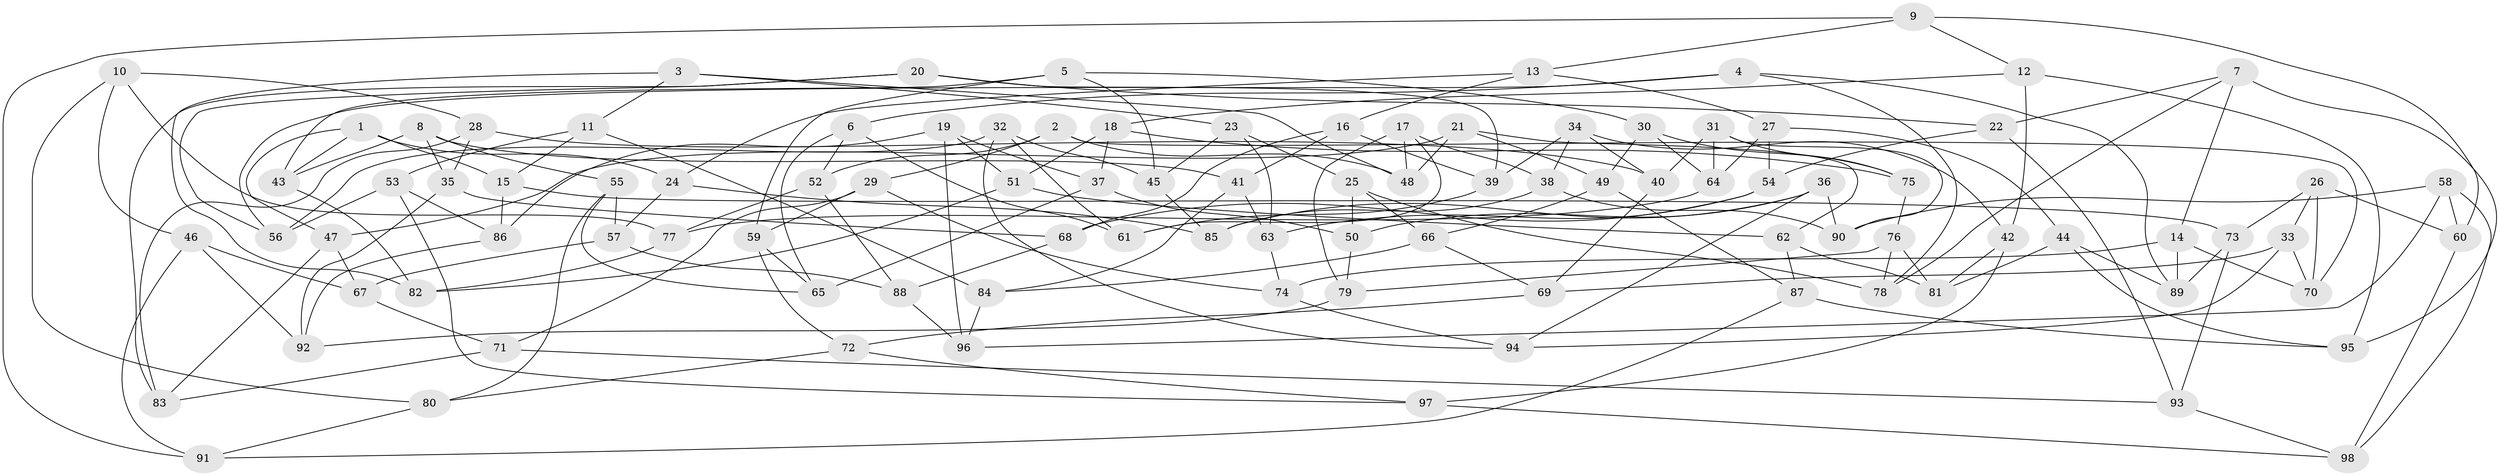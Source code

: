 // coarse degree distribution, {6: 0.5573770491803278, 4: 0.3770491803278688, 5: 0.04918032786885246, 3: 0.01639344262295082}
// Generated by graph-tools (version 1.1) at 2025/52/02/27/25 19:52:31]
// undirected, 98 vertices, 196 edges
graph export_dot {
graph [start="1"]
  node [color=gray90,style=filled];
  1;
  2;
  3;
  4;
  5;
  6;
  7;
  8;
  9;
  10;
  11;
  12;
  13;
  14;
  15;
  16;
  17;
  18;
  19;
  20;
  21;
  22;
  23;
  24;
  25;
  26;
  27;
  28;
  29;
  30;
  31;
  32;
  33;
  34;
  35;
  36;
  37;
  38;
  39;
  40;
  41;
  42;
  43;
  44;
  45;
  46;
  47;
  48;
  49;
  50;
  51;
  52;
  53;
  54;
  55;
  56;
  57;
  58;
  59;
  60;
  61;
  62;
  63;
  64;
  65;
  66;
  67;
  68;
  69;
  70;
  71;
  72;
  73;
  74;
  75;
  76;
  77;
  78;
  79;
  80;
  81;
  82;
  83;
  84;
  85;
  86;
  87;
  88;
  89;
  90;
  91;
  92;
  93;
  94;
  95;
  96;
  97;
  98;
  1 -- 43;
  1 -- 47;
  1 -- 15;
  1 -- 24;
  2 -- 29;
  2 -- 52;
  2 -- 70;
  2 -- 48;
  3 -- 11;
  3 -- 48;
  3 -- 82;
  3 -- 23;
  4 -- 78;
  4 -- 56;
  4 -- 89;
  4 -- 6;
  5 -- 45;
  5 -- 43;
  5 -- 59;
  5 -- 30;
  6 -- 52;
  6 -- 65;
  6 -- 61;
  7 -- 78;
  7 -- 95;
  7 -- 22;
  7 -- 14;
  8 -- 43;
  8 -- 41;
  8 -- 35;
  8 -- 55;
  9 -- 60;
  9 -- 13;
  9 -- 91;
  9 -- 12;
  10 -- 80;
  10 -- 77;
  10 -- 28;
  10 -- 46;
  11 -- 15;
  11 -- 84;
  11 -- 53;
  12 -- 95;
  12 -- 18;
  12 -- 42;
  13 -- 24;
  13 -- 16;
  13 -- 27;
  14 -- 74;
  14 -- 70;
  14 -- 89;
  15 -- 73;
  15 -- 86;
  16 -- 68;
  16 -- 39;
  16 -- 41;
  17 -- 38;
  17 -- 61;
  17 -- 79;
  17 -- 48;
  18 -- 75;
  18 -- 37;
  18 -- 51;
  19 -- 96;
  19 -- 37;
  19 -- 51;
  19 -- 86;
  20 -- 22;
  20 -- 56;
  20 -- 83;
  20 -- 39;
  21 -- 49;
  21 -- 47;
  21 -- 48;
  21 -- 62;
  22 -- 54;
  22 -- 93;
  23 -- 63;
  23 -- 45;
  23 -- 25;
  24 -- 57;
  24 -- 85;
  25 -- 78;
  25 -- 66;
  25 -- 50;
  26 -- 70;
  26 -- 60;
  26 -- 73;
  26 -- 33;
  27 -- 44;
  27 -- 54;
  27 -- 64;
  28 -- 83;
  28 -- 40;
  28 -- 35;
  29 -- 74;
  29 -- 59;
  29 -- 71;
  30 -- 64;
  30 -- 75;
  30 -- 49;
  31 -- 75;
  31 -- 90;
  31 -- 64;
  31 -- 40;
  32 -- 56;
  32 -- 94;
  32 -- 45;
  32 -- 61;
  33 -- 94;
  33 -- 69;
  33 -- 70;
  34 -- 42;
  34 -- 38;
  34 -- 39;
  34 -- 40;
  35 -- 68;
  35 -- 92;
  36 -- 90;
  36 -- 50;
  36 -- 85;
  36 -- 94;
  37 -- 50;
  37 -- 65;
  38 -- 90;
  38 -- 85;
  39 -- 61;
  40 -- 69;
  41 -- 84;
  41 -- 63;
  42 -- 97;
  42 -- 81;
  43 -- 82;
  44 -- 81;
  44 -- 89;
  44 -- 95;
  45 -- 85;
  46 -- 67;
  46 -- 92;
  46 -- 91;
  47 -- 67;
  47 -- 83;
  49 -- 87;
  49 -- 66;
  50 -- 79;
  51 -- 82;
  51 -- 62;
  52 -- 77;
  52 -- 88;
  53 -- 86;
  53 -- 56;
  53 -- 97;
  54 -- 63;
  54 -- 68;
  55 -- 65;
  55 -- 80;
  55 -- 57;
  57 -- 88;
  57 -- 67;
  58 -- 90;
  58 -- 60;
  58 -- 98;
  58 -- 96;
  59 -- 72;
  59 -- 65;
  60 -- 98;
  62 -- 87;
  62 -- 81;
  63 -- 74;
  64 -- 77;
  66 -- 84;
  66 -- 69;
  67 -- 71;
  68 -- 88;
  69 -- 72;
  71 -- 93;
  71 -- 83;
  72 -- 80;
  72 -- 97;
  73 -- 89;
  73 -- 93;
  74 -- 94;
  75 -- 76;
  76 -- 81;
  76 -- 79;
  76 -- 78;
  77 -- 82;
  79 -- 92;
  80 -- 91;
  84 -- 96;
  86 -- 92;
  87 -- 95;
  87 -- 91;
  88 -- 96;
  93 -- 98;
  97 -- 98;
}
